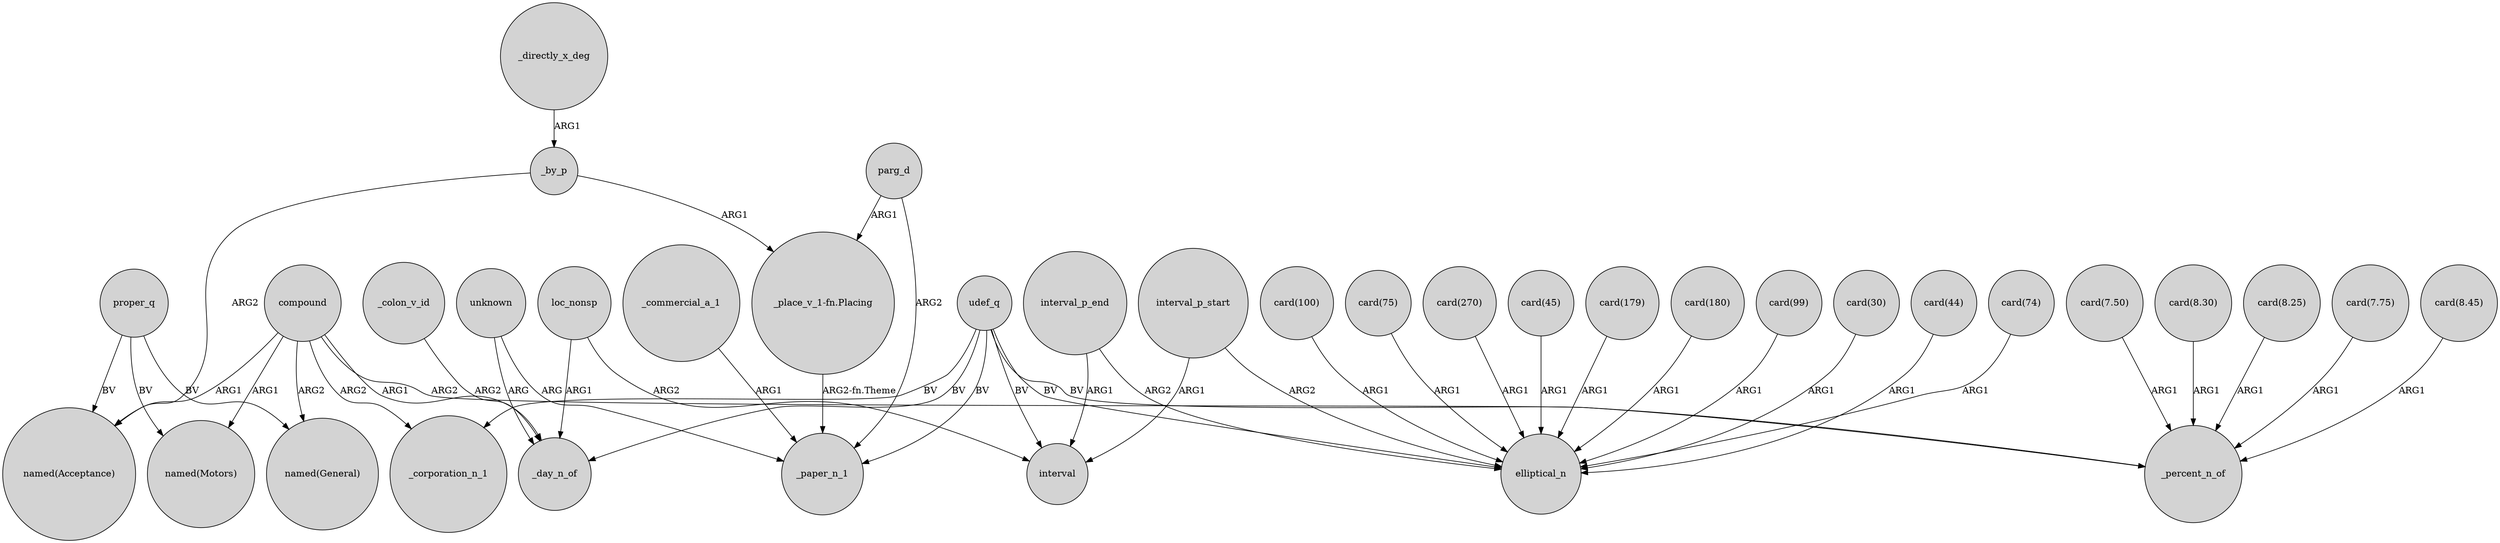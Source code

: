 digraph {
	node [shape=circle style=filled]
	proper_q -> "named(Acceptance)" [label=BV]
	_colon_v_id -> _day_n_of [label=ARG2]
	parg_d -> "_place_v_1-fn.Placing" [label=ARG1]
	unknown -> _paper_n_1 [label=ARG]
	loc_nonsp -> interval [label=ARG2]
	"card(100)" -> elliptical_n [label=ARG1]
	udef_q -> elliptical_n [label=BV]
	unknown -> _day_n_of [label=ARG]
	"card(75)" -> elliptical_n [label=ARG1]
	"_place_v_1-fn.Placing" -> _paper_n_1 [label="ARG2-fn.Theme"]
	proper_q -> "named(Motors)" [label=BV]
	"card(270)" -> elliptical_n [label=ARG1]
	proper_q -> "named(General)" [label=BV]
	"card(45)" -> elliptical_n [label=ARG1]
	compound -> _corporation_n_1 [label=ARG2]
	_by_p -> "named(Acceptance)" [label=ARG2]
	interval_p_end -> elliptical_n [label=ARG2]
	udef_q -> _day_n_of [label=BV]
	loc_nonsp -> _day_n_of [label=ARG1]
	interval_p_start -> elliptical_n [label=ARG2]
	compound -> "named(General)" [label=ARG2]
	_by_p -> "_place_v_1-fn.Placing" [label=ARG1]
	"card(7.50)" -> _percent_n_of [label=ARG1]
	parg_d -> _paper_n_1 [label=ARG2]
	compound -> _percent_n_of [label=ARG2]
	"card(8.30)" -> _percent_n_of [label=ARG1]
	_directly_x_deg -> _by_p [label=ARG1]
	"card(179)" -> elliptical_n [label=ARG1]
	udef_q -> _corporation_n_1 [label=BV]
	interval_p_start -> interval [label=ARG1]
	compound -> _day_n_of [label=ARG1]
	"card(180)" -> elliptical_n [label=ARG1]
	_commercial_a_1 -> _paper_n_1 [label=ARG1]
	"card(99)" -> elliptical_n [label=ARG1]
	"card(8.25)" -> _percent_n_of [label=ARG1]
	udef_q -> _paper_n_1 [label=BV]
	interval_p_end -> interval [label=ARG1]
	compound -> "named(Acceptance)" [label=ARG1]
	"card(30)" -> elliptical_n [label=ARG1]
	udef_q -> _percent_n_of [label=BV]
	"card(44)" -> elliptical_n [label=ARG1]
	"card(7.75)" -> _percent_n_of [label=ARG1]
	"card(74)" -> elliptical_n [label=ARG1]
	"card(8.45)" -> _percent_n_of [label=ARG1]
	udef_q -> interval [label=BV]
	compound -> "named(Motors)" [label=ARG1]
}
